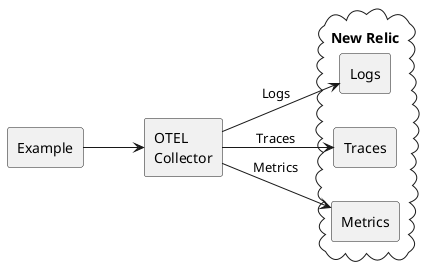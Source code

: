 @startuml new-relic
left to right direction

agent Example as EX
agent "OTEL\nCollector" as OC
cloud "New Relic" {
    agent Logs
    agent Traces
    agent Metrics
}

EX --> OC
OC --> Logs: "Logs"
OC --> Traces: "Traces"
OC --> Metrics: "Metrics"

@enduml
